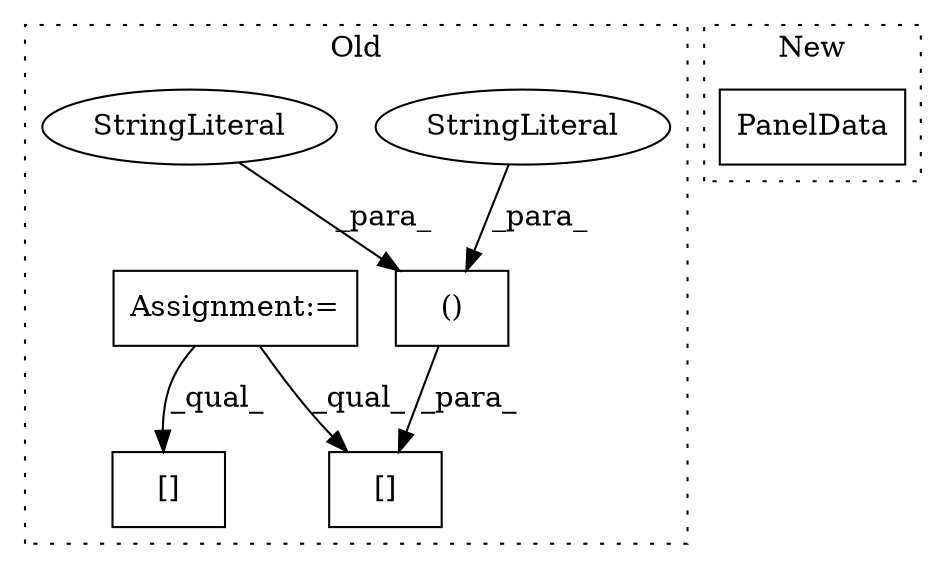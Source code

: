 digraph G {
subgraph cluster0 {
1 [label="[]" a="2" s="32803,32865" l="15,2" shape="box"];
3 [label="()" a="106" s="32818" l="47" shape="box"];
4 [label="StringLiteral" a="45" s="32847" l="18" shape="ellipse"];
5 [label="StringLiteral" a="45" s="32818" l="16" shape="ellipse"];
6 [label="Assignment:=" a="7" s="32299" l="1" shape="box"];
7 [label="[]" a="2" s="32351,32404" l="12,2" shape="box"];
label = "Old";
style="dotted";
}
subgraph cluster1 {
2 [label="PanelData" a="32" s="32919,32937" l="10,1" shape="box"];
label = "New";
style="dotted";
}
3 -> 1 [label="_para_"];
4 -> 3 [label="_para_"];
5 -> 3 [label="_para_"];
6 -> 7 [label="_qual_"];
6 -> 1 [label="_qual_"];
}